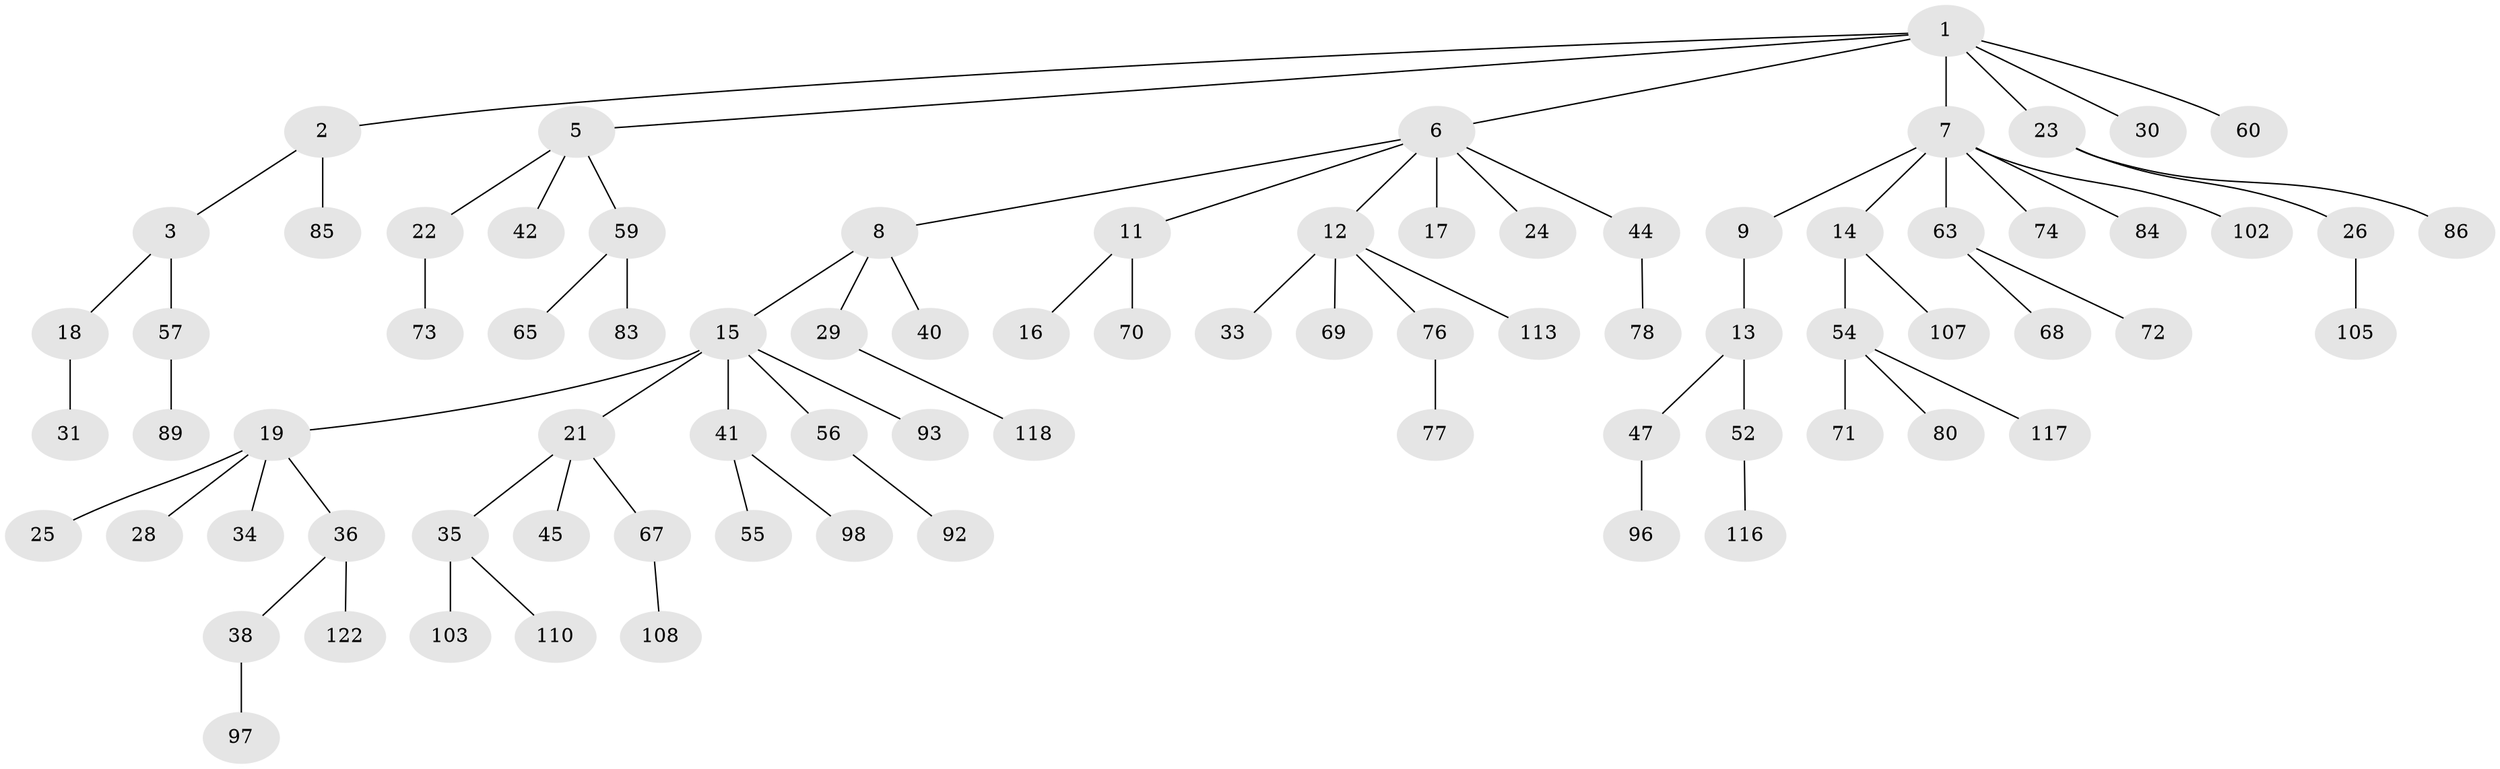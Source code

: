 // Generated by graph-tools (version 1.1) at 2025/52/02/27/25 19:52:13]
// undirected, 80 vertices, 79 edges
graph export_dot {
graph [start="1"]
  node [color=gray90,style=filled];
  1 [super="+4"];
  2 [super="+20"];
  3 [super="+115"];
  5 [super="+51"];
  6 [super="+10"];
  7 [super="+58"];
  8 [super="+123"];
  9 [super="+99"];
  11 [super="+39"];
  12 [super="+66"];
  13 [super="+37"];
  14 [super="+124"];
  15 [super="+27"];
  16;
  17 [super="+50"];
  18 [super="+53"];
  19 [super="+61"];
  21 [super="+32"];
  22;
  23 [super="+48"];
  24 [super="+46"];
  25;
  26 [super="+62"];
  28;
  29 [super="+43"];
  30 [super="+100"];
  31 [super="+94"];
  33 [super="+106"];
  34;
  35 [super="+91"];
  36 [super="+112"];
  38 [super="+90"];
  40 [super="+75"];
  41 [super="+49"];
  42;
  44 [super="+82"];
  45;
  47 [super="+104"];
  52 [super="+109"];
  54 [super="+64"];
  55;
  56;
  57 [super="+114"];
  59 [super="+81"];
  60;
  63 [super="+95"];
  65;
  67 [super="+79"];
  68 [super="+88"];
  69;
  70;
  71;
  72 [super="+87"];
  73;
  74;
  76;
  77;
  78;
  80;
  83 [super="+119"];
  84;
  85;
  86;
  89;
  92 [super="+101"];
  93;
  96 [super="+111"];
  97;
  98;
  102 [super="+121"];
  103;
  105;
  107;
  108 [super="+120"];
  110;
  113;
  116;
  117;
  118;
  122;
  1 -- 2;
  1 -- 6;
  1 -- 23;
  1 -- 60;
  1 -- 5;
  1 -- 30;
  1 -- 7;
  2 -- 3;
  2 -- 85;
  3 -- 18;
  3 -- 57;
  5 -- 22;
  5 -- 42;
  5 -- 59;
  6 -- 8;
  6 -- 12;
  6 -- 17;
  6 -- 24;
  6 -- 11;
  6 -- 44;
  7 -- 9;
  7 -- 14;
  7 -- 63;
  7 -- 84;
  7 -- 102;
  7 -- 74;
  8 -- 15;
  8 -- 29;
  8 -- 40;
  9 -- 13;
  11 -- 16;
  11 -- 70;
  12 -- 33;
  12 -- 76;
  12 -- 113;
  12 -- 69;
  13 -- 52;
  13 -- 47;
  14 -- 54;
  14 -- 107;
  15 -- 19;
  15 -- 21;
  15 -- 56;
  15 -- 41;
  15 -- 93;
  18 -- 31;
  19 -- 25;
  19 -- 28;
  19 -- 34;
  19 -- 36;
  21 -- 35;
  21 -- 45;
  21 -- 67;
  22 -- 73;
  23 -- 26;
  23 -- 86;
  26 -- 105;
  29 -- 118;
  35 -- 103;
  35 -- 110;
  36 -- 38;
  36 -- 122;
  38 -- 97;
  41 -- 55;
  41 -- 98;
  44 -- 78;
  47 -- 96;
  52 -- 116;
  54 -- 71;
  54 -- 80;
  54 -- 117;
  56 -- 92;
  57 -- 89;
  59 -- 65;
  59 -- 83;
  63 -- 68;
  63 -- 72;
  67 -- 108;
  76 -- 77;
}
